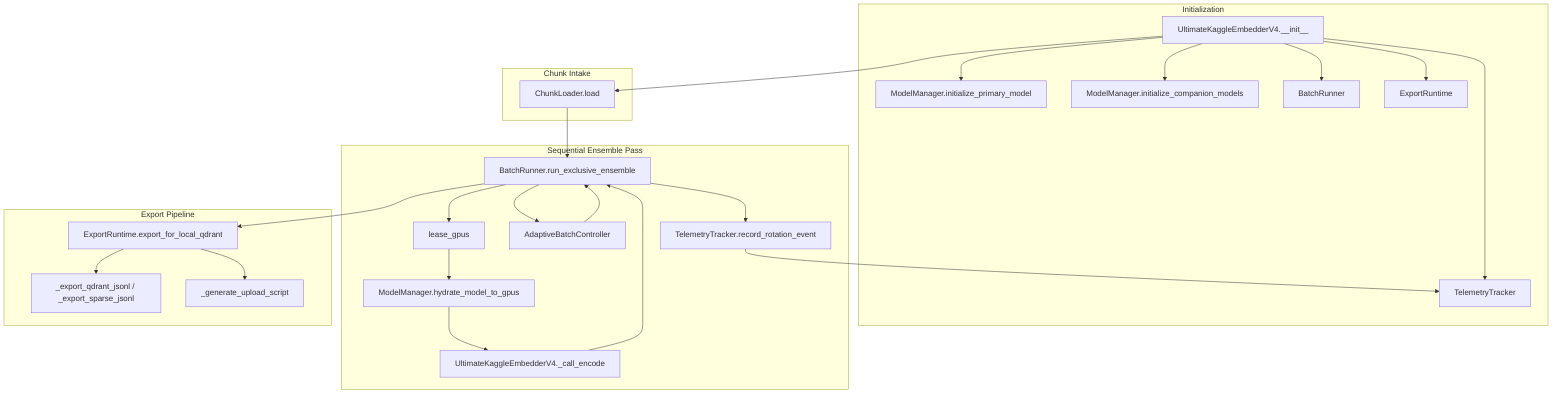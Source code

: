 flowchart TD
    subgraph Init[Initialization]
        A[UltimateKaggleEmbedderV4.__init__]
        B[ModelManager.initialize_primary_model]
        C[ModelManager.initialize_companion_models]
        D[TelemetryTracker]
        E[BatchRunner]
        F[ExportRuntime]
    end
    subgraph Load[Chunk Intake]
        G[ChunkLoader.load]
    end
    subgraph Run[Sequential Ensemble Pass]
        H[BatchRunner.run_exclusive_ensemble]
        I[lease_gpus]
        J[ModelManager.hydrate_model_to_gpus]
        K[AdaptiveBatchController]
        L[UltimateKaggleEmbedderV4._call_encode]
        M[TelemetryTracker.record_rotation_event]
    end
    subgraph Export[Export Pipeline]
        N[ExportRuntime.export_for_local_qdrant]
        O[_export_qdrant_jsonl / _export_sparse_jsonl]
        P[_generate_upload_script]
    end

    A --> B
    A --> C
    A --> D
    A --> E
    A --> F
    A --> G
    G --> H
    H --> I
    I --> J
    J --> L
    L --> H
    H --> K
    K --> H
    H --> M
    M --> D
    H --> N
    N --> O
    N --> P